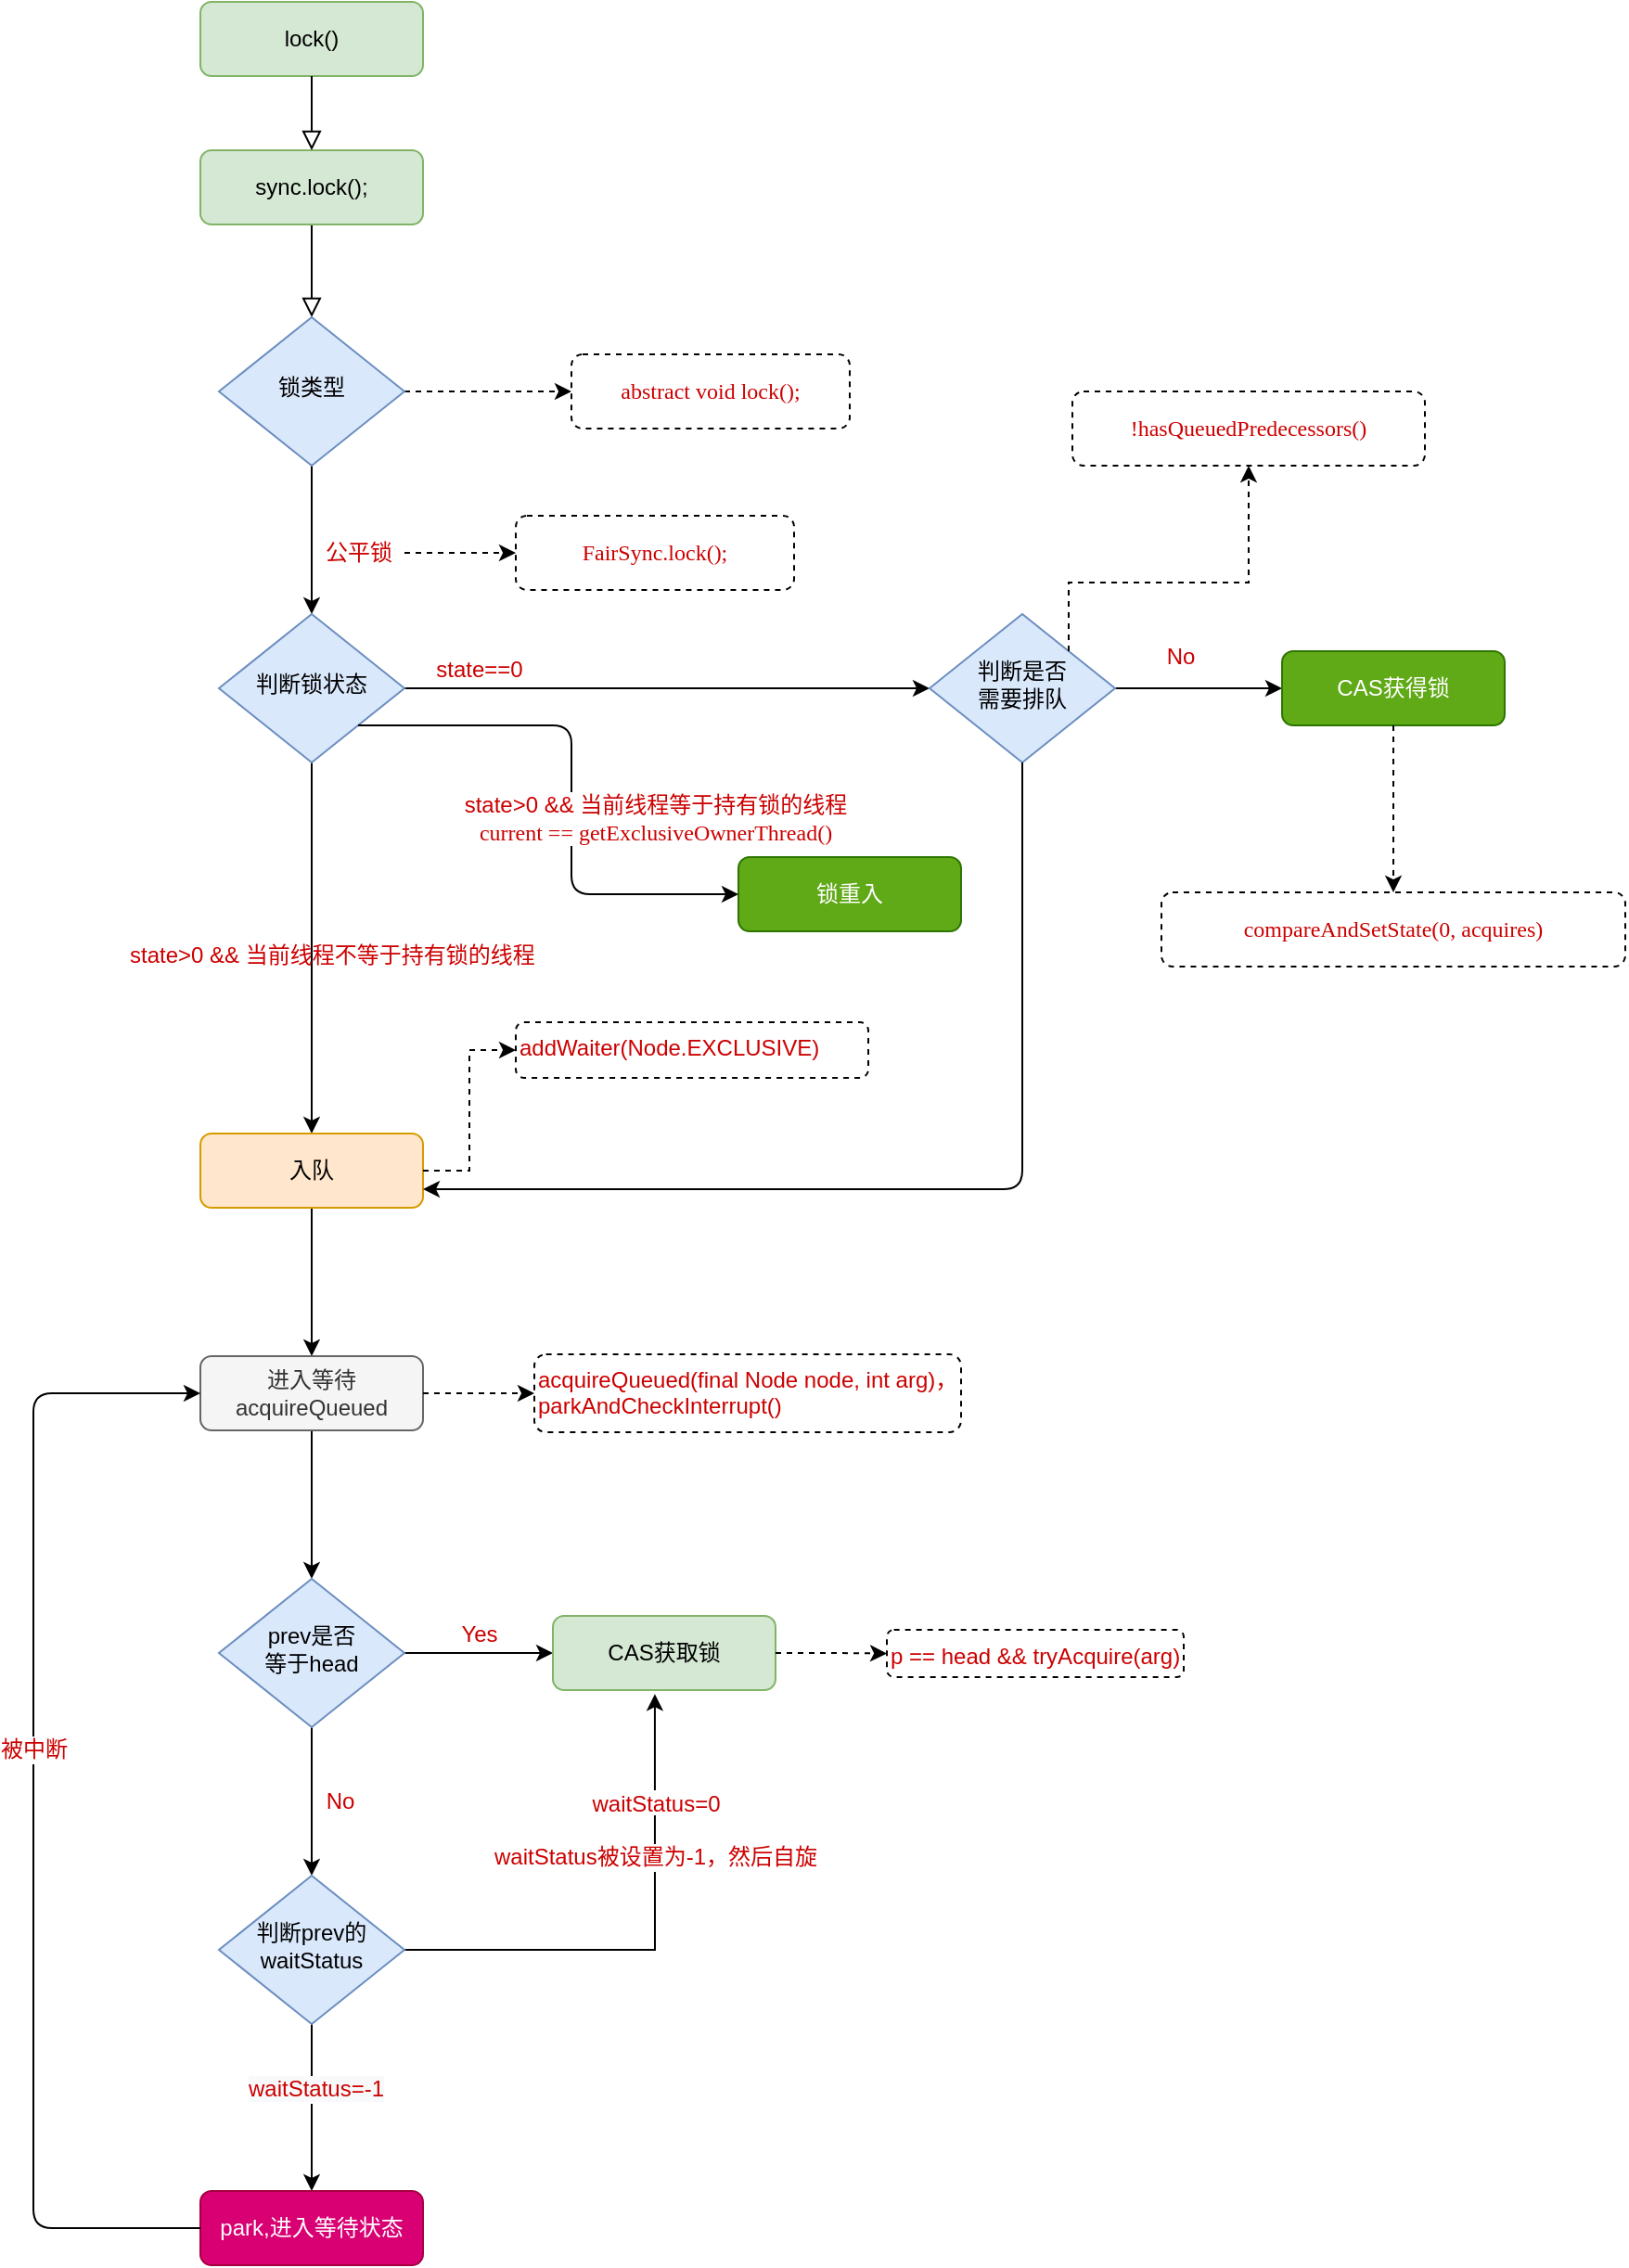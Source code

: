 <mxfile version="12.6.5" type="device"><diagram id="C5RBs43oDa-KdzZeNtuy" name="Page-1"><mxGraphModel dx="852" dy="494" grid="1" gridSize="10" guides="1" tooltips="1" connect="1" arrows="1" fold="1" page="1" pageScale="1" pageWidth="827" pageHeight="1169" math="0" shadow="0"><root><mxCell id="WIyWlLk6GJQsqaUBKTNV-0"/><mxCell id="WIyWlLk6GJQsqaUBKTNV-1" parent="WIyWlLk6GJQsqaUBKTNV-0"/><mxCell id="WIyWlLk6GJQsqaUBKTNV-2" value="" style="rounded=0;html=1;jettySize=auto;orthogonalLoop=1;fontSize=12;endArrow=block;endFill=0;endSize=8;strokeWidth=1;shadow=0;labelBackgroundColor=none;edgeStyle=orthogonalEdgeStyle;" parent="WIyWlLk6GJQsqaUBKTNV-1" source="WIyWlLk6GJQsqaUBKTNV-3" target="WIyWlLk6GJQsqaUBKTNV-6" edge="1"><mxGeometry relative="1" as="geometry"/></mxCell><mxCell id="WIyWlLk6GJQsqaUBKTNV-3" value="sync.lock();" style="rounded=1;whiteSpace=wrap;fontSize=12;glass=0;strokeWidth=1;shadow=0;fillColor=#d5e8d4;strokeColor=#82b366;" parent="WIyWlLk6GJQsqaUBKTNV-1" vertex="1"><mxGeometry x="160" y="80" width="120" height="40" as="geometry"/></mxCell><mxCell id="3xK0iimr9vI1PlGJqZ4V-8" value="" style="edgeStyle=orthogonalEdgeStyle;rounded=0;orthogonalLoop=1;jettySize=auto;html=1;entryX=0;entryY=0.5;entryDx=0;entryDy=0;dashed=1;fontSize=12;" parent="WIyWlLk6GJQsqaUBKTNV-1" source="WIyWlLk6GJQsqaUBKTNV-6" target="3xK0iimr9vI1PlGJqZ4V-9" edge="1"><mxGeometry relative="1" as="geometry"><mxPoint x="360" y="210" as="targetPoint"/></mxGeometry></mxCell><mxCell id="3xK0iimr9vI1PlGJqZ4V-13" value="" style="edgeStyle=orthogonalEdgeStyle;rounded=0;orthogonalLoop=1;jettySize=auto;html=1;fontSize=12;" parent="WIyWlLk6GJQsqaUBKTNV-1" source="WIyWlLk6GJQsqaUBKTNV-6" target="3xK0iimr9vI1PlGJqZ4V-12" edge="1"><mxGeometry relative="1" as="geometry"/></mxCell><mxCell id="WIyWlLk6GJQsqaUBKTNV-6" value="锁类型" style="rhombus;whiteSpace=wrap;html=1;shadow=0;fontFamily=Helvetica;fontSize=12;align=center;strokeWidth=1;spacing=6;spacingTop=-4;fillColor=#dae8fc;strokeColor=#6c8ebf;" parent="WIyWlLk6GJQsqaUBKTNV-1" vertex="1"><mxGeometry x="170" y="170" width="100" height="80" as="geometry"/></mxCell><mxCell id="3xK0iimr9vI1PlGJqZ4V-20" value="" style="edgeStyle=orthogonalEdgeStyle;rounded=0;orthogonalLoop=1;jettySize=auto;html=1;fontSize=12;fontColor=#CC0000;" parent="WIyWlLk6GJQsqaUBKTNV-1" source="3xK0iimr9vI1PlGJqZ4V-12" target="3xK0iimr9vI1PlGJqZ4V-19" edge="1"><mxGeometry relative="1" as="geometry"/></mxCell><mxCell id="3xK0iimr9vI1PlGJqZ4V-24" value="" style="edgeStyle=orthogonalEdgeStyle;rounded=0;orthogonalLoop=1;jettySize=auto;html=1;fontSize=12;fontColor=#CC0000;entryX=0.5;entryY=0;entryDx=0;entryDy=0;" parent="WIyWlLk6GJQsqaUBKTNV-1" source="3xK0iimr9vI1PlGJqZ4V-12" target="3xK0iimr9vI1PlGJqZ4V-47" edge="1"><mxGeometry relative="1" as="geometry"><mxPoint x="220" y="610" as="targetPoint"/></mxGeometry></mxCell><mxCell id="3xK0iimr9vI1PlGJqZ4V-12" value="判断锁状态" style="rhombus;whiteSpace=wrap;html=1;shadow=0;fontFamily=Helvetica;fontSize=12;align=center;strokeWidth=1;spacing=6;spacingTop=-4;fillColor=#dae8fc;strokeColor=#6c8ebf;" parent="WIyWlLk6GJQsqaUBKTNV-1" vertex="1"><mxGeometry x="170" y="330" width="100" height="80" as="geometry"/></mxCell><mxCell id="3xK0iimr9vI1PlGJqZ4V-30" value="" style="edgeStyle=orthogonalEdgeStyle;rounded=0;orthogonalLoop=1;jettySize=auto;html=1;fontSize=12;fontColor=#CC0000;entryX=0;entryY=0.5;entryDx=0;entryDy=0;" parent="WIyWlLk6GJQsqaUBKTNV-1" source="3xK0iimr9vI1PlGJqZ4V-19" target="3xK0iimr9vI1PlGJqZ4V-32" edge="1"><mxGeometry relative="1" as="geometry"><mxPoint x="733" y="370" as="targetPoint"/></mxGeometry></mxCell><mxCell id="3xK0iimr9vI1PlGJqZ4V-19" value="判断是否&lt;br style=&quot;font-size: 12px;&quot;&gt;需要排队" style="rhombus;whiteSpace=wrap;html=1;shadow=0;fontFamily=Helvetica;fontSize=12;align=center;strokeWidth=1;spacing=6;spacingTop=-4;fillColor=#dae8fc;strokeColor=#6c8ebf;" parent="WIyWlLk6GJQsqaUBKTNV-1" vertex="1"><mxGeometry x="553" y="330" width="100" height="80" as="geometry"/></mxCell><mxCell id="3xK0iimr9vI1PlGJqZ4V-0" value="lock()" style="rounded=1;whiteSpace=wrap;html=1;fontSize=12;fillColor=#d5e8d4;strokeColor=#82b366;" parent="WIyWlLk6GJQsqaUBKTNV-1" vertex="1"><mxGeometry x="160" width="120" height="40" as="geometry"/></mxCell><mxCell id="3xK0iimr9vI1PlGJqZ4V-1" value="" style="rounded=0;html=1;jettySize=auto;orthogonalLoop=1;fontSize=12;endArrow=block;endFill=0;endSize=8;strokeWidth=1;shadow=0;labelBackgroundColor=none;edgeStyle=orthogonalEdgeStyle;" parent="WIyWlLk6GJQsqaUBKTNV-1" source="3xK0iimr9vI1PlGJqZ4V-0" edge="1"><mxGeometry relative="1" as="geometry"><mxPoint x="230" y="80" as="sourcePoint"/><mxPoint x="220" y="80" as="targetPoint"/></mxGeometry></mxCell><mxCell id="3xK0iimr9vI1PlGJqZ4V-9" value="&lt;pre style=&quot;background-color: rgb(255, 255, 255); font-family: &amp;quot;jetbrains mono&amp;quot;; font-size: 12px;&quot;&gt;&lt;span style=&quot;font-size: 12px;&quot;&gt;abstract void &lt;/span&gt;&lt;span style=&quot;font-size: 12px;&quot;&gt;lock&lt;/span&gt;();&lt;/pre&gt;" style="rounded=1;whiteSpace=wrap;html=1;dashed=1;fontColor=#CC0000;fontSize=12;" parent="WIyWlLk6GJQsqaUBKTNV-1" vertex="1"><mxGeometry x="360" y="190" width="150" height="40" as="geometry"/></mxCell><mxCell id="3xK0iimr9vI1PlGJqZ4V-16" value="" style="edgeStyle=orthogonalEdgeStyle;rounded=0;orthogonalLoop=1;jettySize=auto;html=1;dashed=1;fontSize=12;" parent="WIyWlLk6GJQsqaUBKTNV-1" source="3xK0iimr9vI1PlGJqZ4V-14" target="3xK0iimr9vI1PlGJqZ4V-18" edge="1"><mxGeometry relative="1" as="geometry"><mxPoint x="325" y="297" as="targetPoint"/></mxGeometry></mxCell><mxCell id="3xK0iimr9vI1PlGJqZ4V-14" value="公平锁" style="text;html=1;align=center;verticalAlign=middle;resizable=0;points=[];autosize=1;fontSize=12;fontColor=#CC0000;" parent="WIyWlLk6GJQsqaUBKTNV-1" vertex="1"><mxGeometry x="220" y="287" width="50" height="20" as="geometry"/></mxCell><mxCell id="3xK0iimr9vI1PlGJqZ4V-18" value="&lt;pre style=&quot;background-color: rgb(255, 255, 255); font-family: &amp;quot;jetbrains mono&amp;quot;; font-size: 12px;&quot;&gt;&lt;pre style=&quot;font-family: &amp;quot;jetbrains mono&amp;quot;; font-size: 12px;&quot;&gt;&lt;span style=&quot;font-size: 12px;&quot;&gt;FairSync.lock();&lt;/span&gt;&lt;/pre&gt;&lt;/pre&gt;" style="rounded=1;whiteSpace=wrap;html=1;dashed=1;fontColor=#CC0000;fontSize=12;" parent="WIyWlLk6GJQsqaUBKTNV-1" vertex="1"><mxGeometry x="330" y="277" width="150" height="40" as="geometry"/></mxCell><mxCell id="3xK0iimr9vI1PlGJqZ4V-22" value="state==0" style="text;html=1;align=center;verticalAlign=middle;resizable=0;points=[];autosize=1;fontSize=12;fontColor=#CC0000;" parent="WIyWlLk6GJQsqaUBKTNV-1" vertex="1"><mxGeometry x="280" y="350" width="60" height="20" as="geometry"/></mxCell><mxCell id="3xK0iimr9vI1PlGJqZ4V-26" value="" style="edgeStyle=orthogonalEdgeStyle;rounded=0;orthogonalLoop=1;jettySize=auto;html=1;dashed=1;exitX=1;exitY=0;exitDx=0;exitDy=0;entryX=0.5;entryY=1;entryDx=0;entryDy=0;fontSize=12;" parent="WIyWlLk6GJQsqaUBKTNV-1" source="3xK0iimr9vI1PlGJqZ4V-19" target="3xK0iimr9vI1PlGJqZ4V-27" edge="1"><mxGeometry relative="1" as="geometry"><mxPoint x="623" y="313" as="sourcePoint"/><mxPoint x="818" y="250" as="targetPoint"/><Array as="points"><mxPoint x="628" y="313"/><mxPoint x="725" y="313"/></Array></mxGeometry></mxCell><mxCell id="3xK0iimr9vI1PlGJqZ4V-27" value="&lt;pre style=&quot;background-color: rgb(255, 255, 255); font-family: &amp;quot;jetbrains mono&amp;quot;; font-size: 12px;&quot;&gt;&lt;pre style=&quot;font-family: &amp;quot;jetbrains mono&amp;quot;; font-size: 12px;&quot;&gt;&lt;pre style=&quot;font-family: &amp;quot;jetbrains mono&amp;quot;; font-size: 12px;&quot;&gt;!hasQueuedPredecessors()&lt;/pre&gt;&lt;/pre&gt;&lt;/pre&gt;" style="rounded=1;whiteSpace=wrap;html=1;dashed=1;fontColor=#CC0000;fontSize=12;" parent="WIyWlLk6GJQsqaUBKTNV-1" vertex="1"><mxGeometry x="630" y="210" width="190" height="40" as="geometry"/></mxCell><mxCell id="3xK0iimr9vI1PlGJqZ4V-31" value="No&lt;br style=&quot;font-size: 12px;&quot;&gt;" style="text;html=1;align=center;verticalAlign=middle;resizable=0;points=[];autosize=1;fontSize=12;fontColor=#CC0000;" parent="WIyWlLk6GJQsqaUBKTNV-1" vertex="1"><mxGeometry x="673" y="343" width="30" height="20" as="geometry"/></mxCell><mxCell id="3xK0iimr9vI1PlGJqZ4V-32" value="CAS获得锁" style="rounded=1;whiteSpace=wrap;html=1;strokeColor=#2D7600;fontSize=12;fontColor=#ffffff;fillColor=#60a917;" parent="WIyWlLk6GJQsqaUBKTNV-1" vertex="1"><mxGeometry x="743" y="350" width="120" height="40" as="geometry"/></mxCell><mxCell id="3xK0iimr9vI1PlGJqZ4V-36" value="" style="edgeStyle=orthogonalEdgeStyle;rounded=0;orthogonalLoop=1;jettySize=auto;html=1;dashed=1;fontSize=12;exitX=0.5;exitY=1;exitDx=0;exitDy=0;" parent="WIyWlLk6GJQsqaUBKTNV-1" target="3xK0iimr9vI1PlGJqZ4V-37" edge="1" source="3xK0iimr9vI1PlGJqZ4V-32"><mxGeometry relative="1" as="geometry"><mxPoint x="863" y="370" as="sourcePoint"/><mxPoint x="918" y="370" as="targetPoint"/></mxGeometry></mxCell><mxCell id="3xK0iimr9vI1PlGJqZ4V-37" value="&lt;pre style=&quot;background-color: rgb(255, 255, 255); font-family: &amp;quot;jetbrains mono&amp;quot;; font-size: 12px;&quot;&gt;&lt;pre style=&quot;font-family: &amp;quot;jetbrains mono&amp;quot;; font-size: 12px;&quot;&gt;&lt;pre style=&quot;font-family: &amp;quot;jetbrains mono&amp;quot;; font-size: 12px;&quot;&gt;compareAndSetState(&lt;span style=&quot;font-size: 12px;&quot;&gt;0&lt;/span&gt;, acquires)&lt;/pre&gt;&lt;/pre&gt;&lt;/pre&gt;" style="rounded=1;whiteSpace=wrap;html=1;dashed=1;fontColor=#CC0000;fontSize=12;" parent="WIyWlLk6GJQsqaUBKTNV-1" vertex="1"><mxGeometry x="678" y="480" width="250" height="40" as="geometry"/></mxCell><mxCell id="3xK0iimr9vI1PlGJqZ4V-43" value="锁重入" style="rounded=1;whiteSpace=wrap;html=1;strokeColor=#2D7600;fontSize=12;fontColor=#ffffff;fillColor=#60a917;" parent="WIyWlLk6GJQsqaUBKTNV-1" vertex="1"><mxGeometry x="450" y="461" width="120" height="40" as="geometry"/></mxCell><mxCell id="3xK0iimr9vI1PlGJqZ4V-44" value="" style="endArrow=classic;html=1;fontSize=12;fontColor=#CC0000;exitX=1;exitY=1;exitDx=0;exitDy=0;entryX=0;entryY=0.5;entryDx=0;entryDy=0;edgeStyle=orthogonalEdgeStyle;" parent="WIyWlLk6GJQsqaUBKTNV-1" source="3xK0iimr9vI1PlGJqZ4V-12" target="3xK0iimr9vI1PlGJqZ4V-43" edge="1"><mxGeometry width="50" height="50" relative="1" as="geometry"><mxPoint x="160" y="640" as="sourcePoint"/><mxPoint x="430" y="481" as="targetPoint"/></mxGeometry></mxCell><mxCell id="3xK0iimr9vI1PlGJqZ4V-45" value="state&amp;gt;0 &amp;amp;&amp;amp; 当前线程等于持有锁的线程&lt;br style=&quot;font-size: 12px;&quot;&gt;&lt;span style=&quot;font-family: &amp;quot;jetbrains mono&amp;quot;; font-size: 12px;&quot;&gt;current &lt;/span&gt;&lt;span style=&quot;font-family: &amp;quot;jetbrains mono&amp;quot;; font-size: 12px;&quot;&gt;== getExclusiveOwnerThread()&lt;/span&gt;" style="text;html=1;align=center;verticalAlign=middle;resizable=0;points=[];labelBackgroundColor=#ffffff;fontSize=12;fontColor=#CC0000;" parent="3xK0iimr9vI1PlGJqZ4V-44" vertex="1" connectable="0"><mxGeometry x="-0.164" y="-2" relative="1" as="geometry"><mxPoint x="47" y="41" as="offset"/></mxGeometry></mxCell><mxCell id="3xK0iimr9vI1PlGJqZ4V-46" value="state&amp;gt;0 &amp;amp;&amp;amp; 当前线程不等于持有锁的线程" style="text;html=1;fontSize=12;fontColor=#CC0000;" parent="WIyWlLk6GJQsqaUBKTNV-1" vertex="1"><mxGeometry x="120" y="500" width="230" height="30" as="geometry"/></mxCell><mxCell id="3xK0iimr9vI1PlGJqZ4V-66" value="" style="edgeStyle=orthogonalEdgeStyle;rounded=0;orthogonalLoop=1;jettySize=auto;html=1;fontSize=12;fontColor=#CC0000;" parent="WIyWlLk6GJQsqaUBKTNV-1" source="3xK0iimr9vI1PlGJqZ4V-47" target="3xK0iimr9vI1PlGJqZ4V-65" edge="1"><mxGeometry relative="1" as="geometry"/></mxCell><mxCell id="3xK0iimr9vI1PlGJqZ4V-47" value="入队" style="rounded=1;whiteSpace=wrap;html=1;strokeColor=#d79b00;fontSize=12;fillColor=#ffe6cc;" parent="WIyWlLk6GJQsqaUBKTNV-1" vertex="1"><mxGeometry x="160" y="610" width="120" height="40" as="geometry"/></mxCell><mxCell id="3xK0iimr9vI1PlGJqZ4V-73" value="" style="edgeStyle=orthogonalEdgeStyle;rounded=0;orthogonalLoop=1;jettySize=auto;html=1;fontSize=12;fontColor=#4D4D4D;entryX=0.5;entryY=0;entryDx=0;entryDy=0;" parent="WIyWlLk6GJQsqaUBKTNV-1" source="3xK0iimr9vI1PlGJqZ4V-65" target="3xK0iimr9vI1PlGJqZ4V-75" edge="1"><mxGeometry relative="1" as="geometry"><mxPoint x="220" y="850" as="targetPoint"/></mxGeometry></mxCell><mxCell id="3xK0iimr9vI1PlGJqZ4V-65" value="进入等待acquireQueued" style="rounded=1;whiteSpace=wrap;strokeColor=#666666;fontSize=12;fontColor=#333333;fillColor=#f5f5f5;" parent="WIyWlLk6GJQsqaUBKTNV-1" vertex="1"><mxGeometry x="160" y="730" width="120" height="40" as="geometry"/></mxCell><mxCell id="3xK0iimr9vI1PlGJqZ4V-48" value="addWaiter(Node.EXCLUSIVE)" style="text;html=1;fontSize=12;fontColor=#CC0000;labelBorderColor=none;strokeColor=#000000;dashed=1;rounded=1;" parent="WIyWlLk6GJQsqaUBKTNV-1" vertex="1"><mxGeometry x="330" y="550" width="190" height="30" as="geometry"/></mxCell><mxCell id="3xK0iimr9vI1PlGJqZ4V-49" value="" style="edgeStyle=orthogonalEdgeStyle;rounded=0;orthogonalLoop=1;jettySize=auto;html=1;dashed=1;entryX=0;entryY=0.5;entryDx=0;entryDy=0;exitX=1;exitY=0.5;exitDx=0;exitDy=0;fontSize=12;" parent="WIyWlLk6GJQsqaUBKTNV-1" source="3xK0iimr9vI1PlGJqZ4V-47" target="3xK0iimr9vI1PlGJqZ4V-48" edge="1"><mxGeometry relative="1" as="geometry"><mxPoint x="280" y="307" as="sourcePoint"/><mxPoint x="340" y="307" as="targetPoint"/></mxGeometry></mxCell><mxCell id="3xK0iimr9vI1PlGJqZ4V-50" value="" style="endArrow=classic;html=1;fontSize=12;fontColor=#CC0000;exitX=0.5;exitY=1;exitDx=0;exitDy=0;entryX=1;entryY=0.75;entryDx=0;entryDy=0;edgeStyle=orthogonalEdgeStyle;" parent="WIyWlLk6GJQsqaUBKTNV-1" source="3xK0iimr9vI1PlGJqZ4V-19" target="3xK0iimr9vI1PlGJqZ4V-47" edge="1"><mxGeometry width="50" height="50" relative="1" as="geometry"><mxPoint x="660" y="640" as="sourcePoint"/><mxPoint x="710" y="590" as="targetPoint"/></mxGeometry></mxCell><mxCell id="3xK0iimr9vI1PlGJqZ4V-67" value="&lt;pre style=&quot;background-color: rgb(255, 255, 255); color: rgb(8, 8, 8); font-family: &amp;quot;jetbrains mono&amp;quot;; font-size: 12px;&quot;&gt;&lt;br style=&quot;font-size: 12px;&quot;&gt;&lt;/pre&gt;" style="text;html=1;align=center;verticalAlign=middle;resizable=0;points=[];autosize=1;fontSize=12;fontColor=#CC0000;" parent="WIyWlLk6GJQsqaUBKTNV-1" vertex="1"><mxGeometry x="446" y="751" width="20" height="40" as="geometry"/></mxCell><mxCell id="3xK0iimr9vI1PlGJqZ4V-68" value="acquireQueued(final Node node, int arg)，parkAndCheckInterrupt()" style="text;fontSize=12;fontColor=#CC0000;labelBorderColor=none;strokeColor=#000000;dashed=1;rounded=1;whiteSpace=wrap;" parent="WIyWlLk6GJQsqaUBKTNV-1" vertex="1"><mxGeometry x="340" y="729" width="230" height="42" as="geometry"/></mxCell><mxCell id="3xK0iimr9vI1PlGJqZ4V-69" value="" style="edgeStyle=orthogonalEdgeStyle;rounded=0;orthogonalLoop=1;jettySize=auto;html=1;dashed=1;entryX=0;entryY=0.5;entryDx=0;entryDy=0;exitX=1;exitY=0.5;exitDx=0;exitDy=0;fontSize=12;" parent="WIyWlLk6GJQsqaUBKTNV-1" source="3xK0iimr9vI1PlGJqZ4V-65" target="3xK0iimr9vI1PlGJqZ4V-68" edge="1"><mxGeometry relative="1" as="geometry"><mxPoint x="280" y="760" as="sourcePoint"/><mxPoint x="340" y="437" as="targetPoint"/></mxGeometry></mxCell><mxCell id="3xK0iimr9vI1PlGJqZ4V-77" value="" style="edgeStyle=orthogonalEdgeStyle;rounded=0;orthogonalLoop=1;jettySize=auto;html=1;fontSize=12;fontColor=#4D4D4D;entryX=0;entryY=0.5;entryDx=0;entryDy=0;" parent="WIyWlLk6GJQsqaUBKTNV-1" source="3xK0iimr9vI1PlGJqZ4V-75" target="3xK0iimr9vI1PlGJqZ4V-79" edge="1"><mxGeometry relative="1" as="geometry"><mxPoint x="350" y="890" as="targetPoint"/></mxGeometry></mxCell><mxCell id="3xK0iimr9vI1PlGJqZ4V-83" value="" style="edgeStyle=orthogonalEdgeStyle;rounded=0;orthogonalLoop=1;jettySize=auto;html=1;fontSize=12;fontColor=#CC0000;" parent="WIyWlLk6GJQsqaUBKTNV-1" source="3xK0iimr9vI1PlGJqZ4V-75" target="3xK0iimr9vI1PlGJqZ4V-82" edge="1"><mxGeometry relative="1" as="geometry"/></mxCell><mxCell id="3xK0iimr9vI1PlGJqZ4V-75" value="prev是否&lt;br style=&quot;font-size: 12px;&quot;&gt;等于head" style="rhombus;whiteSpace=wrap;html=1;shadow=0;fontFamily=Helvetica;fontSize=12;align=center;strokeWidth=1;spacing=6;spacingTop=-4;fillColor=#dae8fc;strokeColor=#6c8ebf;" parent="WIyWlLk6GJQsqaUBKTNV-1" vertex="1"><mxGeometry x="170" y="850" width="100" height="80" as="geometry"/></mxCell><mxCell id="3xK0iimr9vI1PlGJqZ4V-85" value="" style="edgeStyle=orthogonalEdgeStyle;rounded=0;orthogonalLoop=1;jettySize=auto;html=1;fontSize=12;fontColor=#CC0000;entryX=0.458;entryY=1.054;entryDx=0;entryDy=0;entryPerimeter=0;" parent="WIyWlLk6GJQsqaUBKTNV-1" source="3xK0iimr9vI1PlGJqZ4V-82" target="3xK0iimr9vI1PlGJqZ4V-79" edge="1"><mxGeometry relative="1" as="geometry"><mxPoint x="350" y="1050" as="targetPoint"/></mxGeometry></mxCell><mxCell id="3xK0iimr9vI1PlGJqZ4V-88" value="waitStatus=0" style="text;align=center;verticalAlign=middle;resizable=0;points=[];labelBackgroundColor=#ffffff;fontSize=12;fontColor=#CC0000;" parent="3xK0iimr9vI1PlGJqZ4V-85" vertex="1" connectable="0"><mxGeometry x="-0.023" y="46" relative="1" as="geometry"><mxPoint x="2" y="-34" as="offset"/></mxGeometry></mxCell><mxCell id="_MFE1tA95KAUEMTOWtIs-0" value="&lt;span style=&quot;color: rgb(204 , 0 , 0)&quot;&gt;waitStatus被设置为-1，然后自旋&lt;/span&gt;" style="text;html=1;align=center;verticalAlign=middle;resizable=0;points=[];labelBackgroundColor=#ffffff;" vertex="1" connectable="0" parent="3xK0iimr9vI1PlGJqZ4V-85"><mxGeometry x="-0.01" y="34" relative="1" as="geometry"><mxPoint x="34" y="-50.01" as="offset"/></mxGeometry></mxCell><mxCell id="3xK0iimr9vI1PlGJqZ4V-90" value="" style="edgeStyle=orthogonalEdgeStyle;rounded=0;orthogonalLoop=1;jettySize=auto;html=1;fontSize=12;fontColor=#CC0000;entryX=0.5;entryY=0;entryDx=0;entryDy=0;" parent="WIyWlLk6GJQsqaUBKTNV-1" source="3xK0iimr9vI1PlGJqZ4V-82" target="3xK0iimr9vI1PlGJqZ4V-92" edge="1"><mxGeometry relative="1" as="geometry"><mxPoint x="220" y="1170" as="targetPoint"/></mxGeometry></mxCell><mxCell id="3xK0iimr9vI1PlGJqZ4V-91" value="&lt;span style=&quot;background-color: rgb(248 , 249 , 250)&quot;&gt;waitStatus=-1&lt;/span&gt;" style="text;html=1;align=center;verticalAlign=middle;resizable=0;points=[];labelBackgroundColor=#ffffff;fontSize=12;fontColor=#CC0000;" parent="3xK0iimr9vI1PlGJqZ4V-90" vertex="1" connectable="0"><mxGeometry x="-0.237" y="2" relative="1" as="geometry"><mxPoint as="offset"/></mxGeometry></mxCell><mxCell id="3xK0iimr9vI1PlGJqZ4V-82" value="判断prev的waitStatus" style="rhombus;whiteSpace=wrap;shadow=0;fontFamily=Helvetica;fontSize=12;align=center;strokeWidth=1;spacing=6;spacingTop=-4;fillColor=#dae8fc;strokeColor=#6c8ebf;" parent="WIyWlLk6GJQsqaUBKTNV-1" vertex="1"><mxGeometry x="170" y="1010" width="100" height="80" as="geometry"/></mxCell><mxCell id="3xK0iimr9vI1PlGJqZ4V-78" value="Yes" style="text;html=1;align=center;verticalAlign=middle;resizable=0;points=[];autosize=1;fontSize=12;fontColor=#CC0000;" parent="WIyWlLk6GJQsqaUBKTNV-1" vertex="1"><mxGeometry x="290" y="870" width="40" height="20" as="geometry"/></mxCell><mxCell id="3xK0iimr9vI1PlGJqZ4V-79" value="CAS获取锁" style="rounded=1;whiteSpace=wrap;strokeColor=#82b366;fontSize=12;fillColor=#d5e8d4;" parent="WIyWlLk6GJQsqaUBKTNV-1" vertex="1"><mxGeometry x="350" y="870" width="120" height="40" as="geometry"/></mxCell><mxCell id="3xK0iimr9vI1PlGJqZ4V-80" value="p == head &amp;&amp; tryAcquire(arg)" style="text;fontSize=12;fontColor=#CC0000;labelBorderColor=none;strokeColor=#000000;dashed=1;rounded=1;whiteSpace=wrap;" parent="WIyWlLk6GJQsqaUBKTNV-1" vertex="1"><mxGeometry x="530" y="877.5" width="160" height="25.5" as="geometry"/></mxCell><mxCell id="3xK0iimr9vI1PlGJqZ4V-81" value="" style="edgeStyle=orthogonalEdgeStyle;rounded=0;orthogonalLoop=1;jettySize=auto;html=1;dashed=1;entryX=0;entryY=0.5;entryDx=0;entryDy=0;exitX=1;exitY=0.5;exitDx=0;exitDy=0;fontSize=12;" parent="WIyWlLk6GJQsqaUBKTNV-1" source="3xK0iimr9vI1PlGJqZ4V-79" target="3xK0iimr9vI1PlGJqZ4V-80" edge="1"><mxGeometry relative="1" as="geometry"><mxPoint x="440" y="861" as="sourcePoint"/><mxPoint x="500" y="548" as="targetPoint"/></mxGeometry></mxCell><mxCell id="3xK0iimr9vI1PlGJqZ4V-86" value="No" style="text;html=1;align=center;verticalAlign=middle;resizable=0;points=[];autosize=1;fontSize=12;fontColor=#CC0000;" parent="WIyWlLk6GJQsqaUBKTNV-1" vertex="1"><mxGeometry x="220" y="960" width="30" height="20" as="geometry"/></mxCell><mxCell id="3xK0iimr9vI1PlGJqZ4V-92" value="park,进入等待状态" style="rounded=1;whiteSpace=wrap;strokeColor=#A50040;fontSize=12;fillColor=#d80073;fontColor=#ffffff;" parent="WIyWlLk6GJQsqaUBKTNV-1" vertex="1"><mxGeometry x="160" y="1180" width="120" height="40" as="geometry"/></mxCell><mxCell id="3xK0iimr9vI1PlGJqZ4V-93" value="" style="endArrow=classic;html=1;fontSize=12;fontColor=#CC0000;exitX=0;exitY=0.5;exitDx=0;exitDy=0;entryX=0;entryY=0.5;entryDx=0;entryDy=0;edgeStyle=orthogonalEdgeStyle;" parent="WIyWlLk6GJQsqaUBKTNV-1" source="3xK0iimr9vI1PlGJqZ4V-92" target="3xK0iimr9vI1PlGJqZ4V-65" edge="1"><mxGeometry width="50" height="50" relative="1" as="geometry"><mxPoint x="120" y="1290" as="sourcePoint"/><mxPoint x="170" y="1240" as="targetPoint"/><Array as="points"><mxPoint x="70" y="1200"/><mxPoint x="70" y="750"/></Array></mxGeometry></mxCell><mxCell id="3xK0iimr9vI1PlGJqZ4V-94" value="被中断" style="text;html=1;align=center;verticalAlign=middle;resizable=0;points=[];labelBackgroundColor=#ffffff;fontSize=12;fontColor=#CC0000;" parent="3xK0iimr9vI1PlGJqZ4V-93" vertex="1" connectable="0"><mxGeometry x="0.107" relative="1" as="geometry"><mxPoint as="offset"/></mxGeometry></mxCell></root></mxGraphModel></diagram></mxfile>